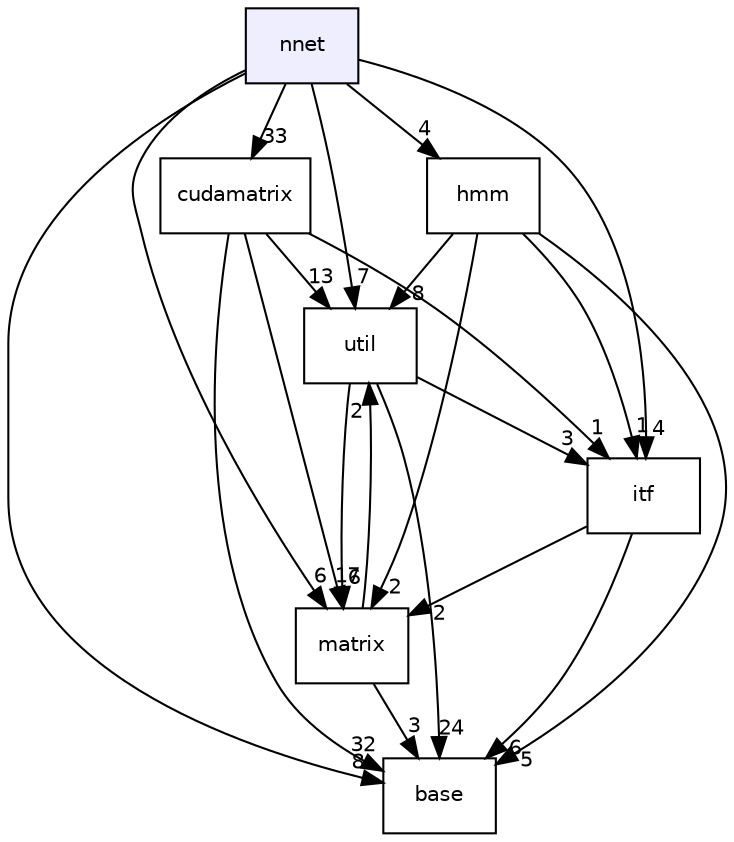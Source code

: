 digraph "nnet" {
  compound=true
  node [ fontsize="10", fontname="Helvetica"];
  edge [ labelfontsize="10", labelfontname="Helvetica"];
  dir_4e6213e10bb3ed13420949212be73c8e [shape=box, label="nnet", style="filled", fillcolor="#eeeeff", pencolor="black", URL="dir_4e6213e10bb3ed13420949212be73c8e.html"];
  dir_23ec12649285f9fabf3a6b7380226c28 [shape=box label="util" URL="dir_23ec12649285f9fabf3a6b7380226c28.html"];
  dir_cf76719d3e2650059ef58f0321a08948 [shape=box label="cudamatrix" URL="dir_cf76719d3e2650059ef58f0321a08948.html"];
  dir_109f68d84cef4a133396a0be144fa9b1 [shape=box label="matrix" URL="dir_109f68d84cef4a133396a0be144fa9b1.html"];
  dir_e914ee4d4a44400f1fdb170cb4ead18a [shape=box label="base" URL="dir_e914ee4d4a44400f1fdb170cb4ead18a.html"];
  dir_1150ab87bf3833b7161cf56b3aed78f9 [shape=box label="hmm" URL="dir_1150ab87bf3833b7161cf56b3aed78f9.html"];
  dir_32e73c41882ed4a4c395a3bf41490b9a [shape=box label="itf" URL="dir_32e73c41882ed4a4c395a3bf41490b9a.html"];
  dir_23ec12649285f9fabf3a6b7380226c28->dir_109f68d84cef4a133396a0be144fa9b1 [headlabel="6", labeldistance=1.5 headhref="dir_000034_000023.html"];
  dir_23ec12649285f9fabf3a6b7380226c28->dir_e914ee4d4a44400f1fdb170cb4ead18a [headlabel="24", labeldistance=1.5 headhref="dir_000034_000000.html"];
  dir_23ec12649285f9fabf3a6b7380226c28->dir_32e73c41882ed4a4c395a3bf41490b9a [headlabel="3", labeldistance=1.5 headhref="dir_000034_000016.html"];
  dir_cf76719d3e2650059ef58f0321a08948->dir_23ec12649285f9fabf3a6b7380226c28 [headlabel="13", labeldistance=1.5 headhref="dir_000002_000034.html"];
  dir_cf76719d3e2650059ef58f0321a08948->dir_109f68d84cef4a133396a0be144fa9b1 [headlabel="17", labeldistance=1.5 headhref="dir_000002_000023.html"];
  dir_cf76719d3e2650059ef58f0321a08948->dir_e914ee4d4a44400f1fdb170cb4ead18a [headlabel="32", labeldistance=1.5 headhref="dir_000002_000000.html"];
  dir_cf76719d3e2650059ef58f0321a08948->dir_32e73c41882ed4a4c395a3bf41490b9a [headlabel="1", labeldistance=1.5 headhref="dir_000002_000016.html"];
  dir_109f68d84cef4a133396a0be144fa9b1->dir_23ec12649285f9fabf3a6b7380226c28 [headlabel="2", labeldistance=1.5 headhref="dir_000023_000034.html"];
  dir_109f68d84cef4a133396a0be144fa9b1->dir_e914ee4d4a44400f1fdb170cb4ead18a [headlabel="3", labeldistance=1.5 headhref="dir_000023_000000.html"];
  dir_4e6213e10bb3ed13420949212be73c8e->dir_23ec12649285f9fabf3a6b7380226c28 [headlabel="7", labeldistance=1.5 headhref="dir_000024_000034.html"];
  dir_4e6213e10bb3ed13420949212be73c8e->dir_cf76719d3e2650059ef58f0321a08948 [headlabel="33", labeldistance=1.5 headhref="dir_000024_000002.html"];
  dir_4e6213e10bb3ed13420949212be73c8e->dir_109f68d84cef4a133396a0be144fa9b1 [headlabel="6", labeldistance=1.5 headhref="dir_000024_000023.html"];
  dir_4e6213e10bb3ed13420949212be73c8e->dir_e914ee4d4a44400f1fdb170cb4ead18a [headlabel="8", labeldistance=1.5 headhref="dir_000024_000000.html"];
  dir_4e6213e10bb3ed13420949212be73c8e->dir_1150ab87bf3833b7161cf56b3aed78f9 [headlabel="4", labeldistance=1.5 headhref="dir_000024_000011.html"];
  dir_4e6213e10bb3ed13420949212be73c8e->dir_32e73c41882ed4a4c395a3bf41490b9a [headlabel="4", labeldistance=1.5 headhref="dir_000024_000016.html"];
  dir_1150ab87bf3833b7161cf56b3aed78f9->dir_23ec12649285f9fabf3a6b7380226c28 [headlabel="8", labeldistance=1.5 headhref="dir_000011_000034.html"];
  dir_1150ab87bf3833b7161cf56b3aed78f9->dir_109f68d84cef4a133396a0be144fa9b1 [headlabel="2", labeldistance=1.5 headhref="dir_000011_000023.html"];
  dir_1150ab87bf3833b7161cf56b3aed78f9->dir_e914ee4d4a44400f1fdb170cb4ead18a [headlabel="5", labeldistance=1.5 headhref="dir_000011_000000.html"];
  dir_1150ab87bf3833b7161cf56b3aed78f9->dir_32e73c41882ed4a4c395a3bf41490b9a [headlabel="1", labeldistance=1.5 headhref="dir_000011_000016.html"];
  dir_32e73c41882ed4a4c395a3bf41490b9a->dir_109f68d84cef4a133396a0be144fa9b1 [headlabel="2", labeldistance=1.5 headhref="dir_000016_000023.html"];
  dir_32e73c41882ed4a4c395a3bf41490b9a->dir_e914ee4d4a44400f1fdb170cb4ead18a [headlabel="6", labeldistance=1.5 headhref="dir_000016_000000.html"];
}
